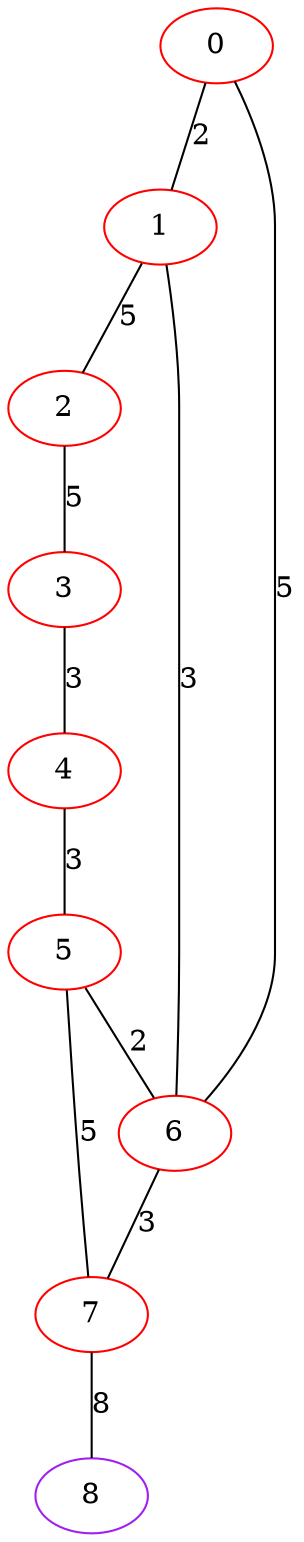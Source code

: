 graph "" {
0 [color=red, weight=1];
1 [color=red, weight=1];
2 [color=red, weight=1];
3 [color=red, weight=1];
4 [color=red, weight=1];
5 [color=red, weight=1];
6 [color=red, weight=1];
7 [color=red, weight=1];
8 [color=purple, weight=4];
0 -- 1  [key=0, label=2];
0 -- 6  [key=0, label=5];
1 -- 2  [key=0, label=5];
1 -- 6  [key=0, label=3];
2 -- 3  [key=0, label=5];
3 -- 4  [key=0, label=3];
4 -- 5  [key=0, label=3];
5 -- 6  [key=0, label=2];
5 -- 7  [key=0, label=5];
6 -- 7  [key=0, label=3];
7 -- 8  [key=0, label=8];
}
